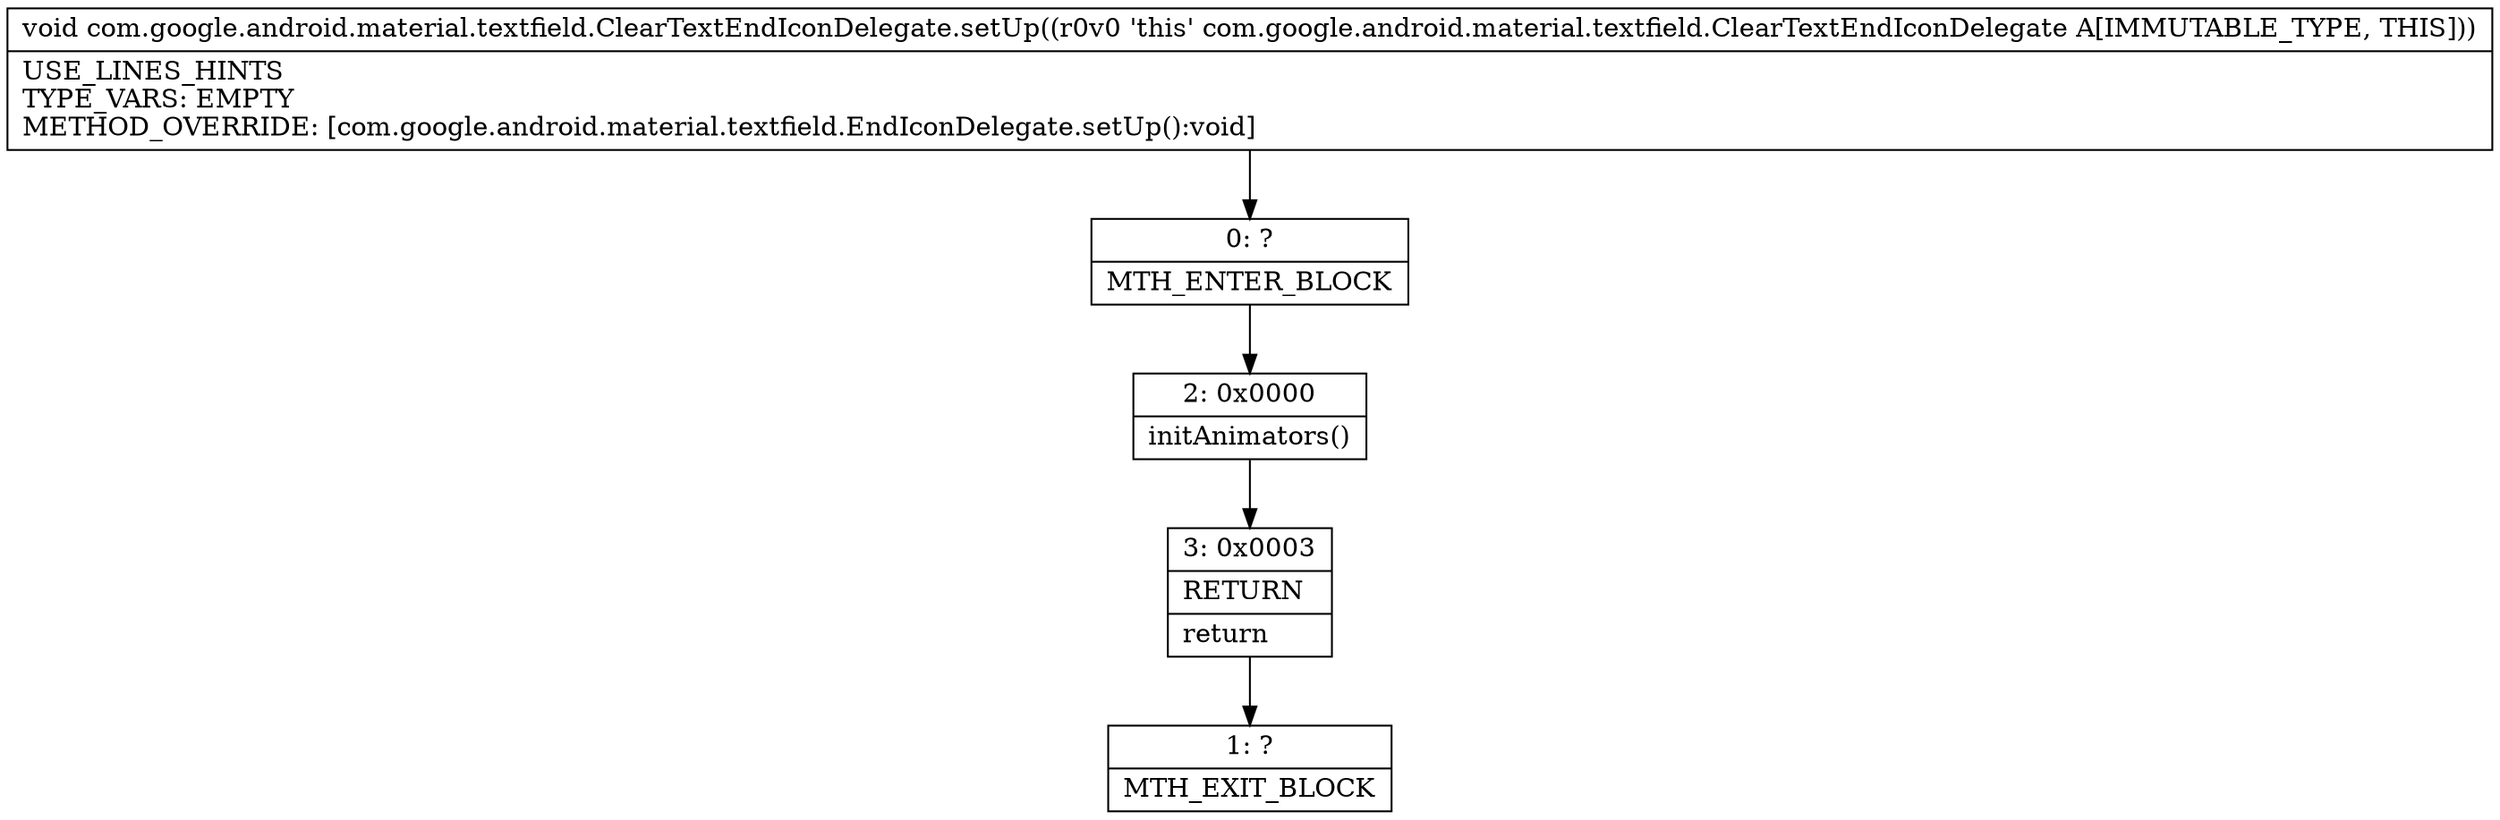 digraph "CFG forcom.google.android.material.textfield.ClearTextEndIconDelegate.setUp()V" {
Node_0 [shape=record,label="{0\:\ ?|MTH_ENTER_BLOCK\l}"];
Node_2 [shape=record,label="{2\:\ 0x0000|initAnimators()\l}"];
Node_3 [shape=record,label="{3\:\ 0x0003|RETURN\l|return\l}"];
Node_1 [shape=record,label="{1\:\ ?|MTH_EXIT_BLOCK\l}"];
MethodNode[shape=record,label="{void com.google.android.material.textfield.ClearTextEndIconDelegate.setUp((r0v0 'this' com.google.android.material.textfield.ClearTextEndIconDelegate A[IMMUTABLE_TYPE, THIS]))  | USE_LINES_HINTS\lTYPE_VARS: EMPTY\lMETHOD_OVERRIDE: [com.google.android.material.textfield.EndIconDelegate.setUp():void]\l}"];
MethodNode -> Node_0;Node_0 -> Node_2;
Node_2 -> Node_3;
Node_3 -> Node_1;
}

